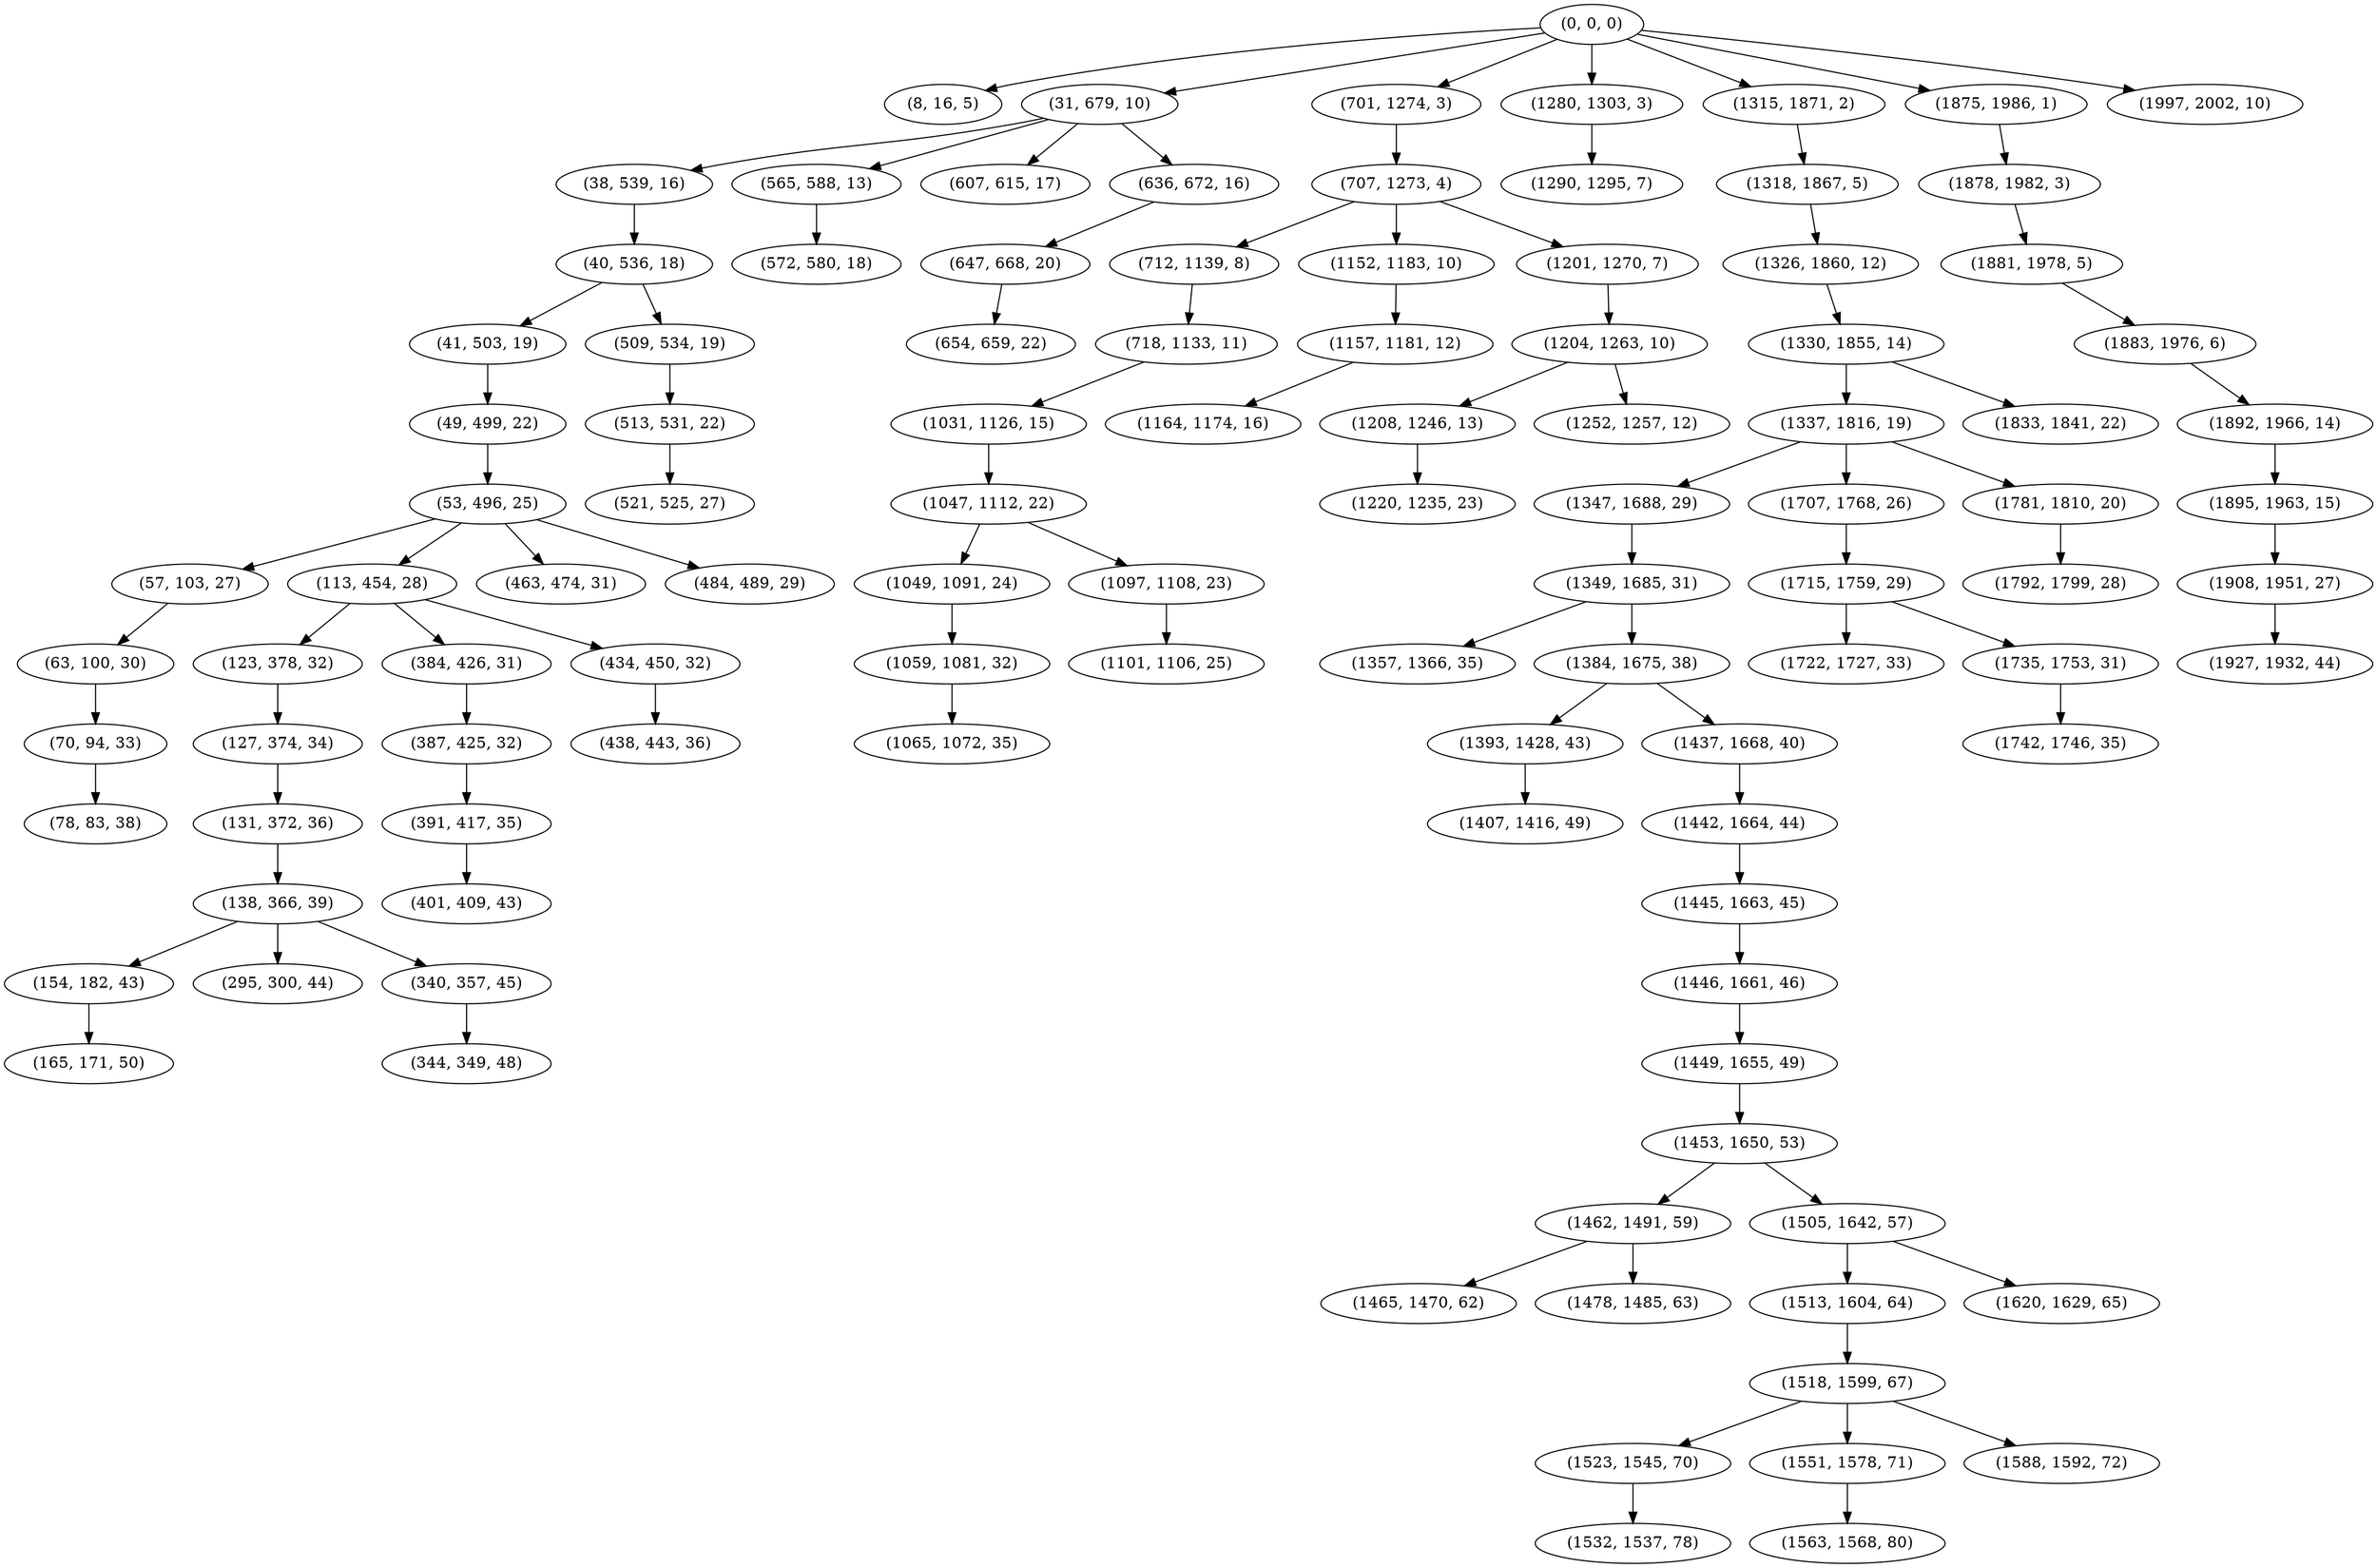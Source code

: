 digraph tree {
    "(0, 0, 0)";
    "(8, 16, 5)";
    "(31, 679, 10)";
    "(38, 539, 16)";
    "(40, 536, 18)";
    "(41, 503, 19)";
    "(49, 499, 22)";
    "(53, 496, 25)";
    "(57, 103, 27)";
    "(63, 100, 30)";
    "(70, 94, 33)";
    "(78, 83, 38)";
    "(113, 454, 28)";
    "(123, 378, 32)";
    "(127, 374, 34)";
    "(131, 372, 36)";
    "(138, 366, 39)";
    "(154, 182, 43)";
    "(165, 171, 50)";
    "(295, 300, 44)";
    "(340, 357, 45)";
    "(344, 349, 48)";
    "(384, 426, 31)";
    "(387, 425, 32)";
    "(391, 417, 35)";
    "(401, 409, 43)";
    "(434, 450, 32)";
    "(438, 443, 36)";
    "(463, 474, 31)";
    "(484, 489, 29)";
    "(509, 534, 19)";
    "(513, 531, 22)";
    "(521, 525, 27)";
    "(565, 588, 13)";
    "(572, 580, 18)";
    "(607, 615, 17)";
    "(636, 672, 16)";
    "(647, 668, 20)";
    "(654, 659, 22)";
    "(701, 1274, 3)";
    "(707, 1273, 4)";
    "(712, 1139, 8)";
    "(718, 1133, 11)";
    "(1031, 1126, 15)";
    "(1047, 1112, 22)";
    "(1049, 1091, 24)";
    "(1059, 1081, 32)";
    "(1065, 1072, 35)";
    "(1097, 1108, 23)";
    "(1101, 1106, 25)";
    "(1152, 1183, 10)";
    "(1157, 1181, 12)";
    "(1164, 1174, 16)";
    "(1201, 1270, 7)";
    "(1204, 1263, 10)";
    "(1208, 1246, 13)";
    "(1220, 1235, 23)";
    "(1252, 1257, 12)";
    "(1280, 1303, 3)";
    "(1290, 1295, 7)";
    "(1315, 1871, 2)";
    "(1318, 1867, 5)";
    "(1326, 1860, 12)";
    "(1330, 1855, 14)";
    "(1337, 1816, 19)";
    "(1347, 1688, 29)";
    "(1349, 1685, 31)";
    "(1357, 1366, 35)";
    "(1384, 1675, 38)";
    "(1393, 1428, 43)";
    "(1407, 1416, 49)";
    "(1437, 1668, 40)";
    "(1442, 1664, 44)";
    "(1445, 1663, 45)";
    "(1446, 1661, 46)";
    "(1449, 1655, 49)";
    "(1453, 1650, 53)";
    "(1462, 1491, 59)";
    "(1465, 1470, 62)";
    "(1478, 1485, 63)";
    "(1505, 1642, 57)";
    "(1513, 1604, 64)";
    "(1518, 1599, 67)";
    "(1523, 1545, 70)";
    "(1532, 1537, 78)";
    "(1551, 1578, 71)";
    "(1563, 1568, 80)";
    "(1588, 1592, 72)";
    "(1620, 1629, 65)";
    "(1707, 1768, 26)";
    "(1715, 1759, 29)";
    "(1722, 1727, 33)";
    "(1735, 1753, 31)";
    "(1742, 1746, 35)";
    "(1781, 1810, 20)";
    "(1792, 1799, 28)";
    "(1833, 1841, 22)";
    "(1875, 1986, 1)";
    "(1878, 1982, 3)";
    "(1881, 1978, 5)";
    "(1883, 1976, 6)";
    "(1892, 1966, 14)";
    "(1895, 1963, 15)";
    "(1908, 1951, 27)";
    "(1927, 1932, 44)";
    "(1997, 2002, 10)";
    "(0, 0, 0)" -> "(8, 16, 5)";
    "(0, 0, 0)" -> "(31, 679, 10)";
    "(0, 0, 0)" -> "(701, 1274, 3)";
    "(0, 0, 0)" -> "(1280, 1303, 3)";
    "(0, 0, 0)" -> "(1315, 1871, 2)";
    "(0, 0, 0)" -> "(1875, 1986, 1)";
    "(0, 0, 0)" -> "(1997, 2002, 10)";
    "(31, 679, 10)" -> "(38, 539, 16)";
    "(31, 679, 10)" -> "(565, 588, 13)";
    "(31, 679, 10)" -> "(607, 615, 17)";
    "(31, 679, 10)" -> "(636, 672, 16)";
    "(38, 539, 16)" -> "(40, 536, 18)";
    "(40, 536, 18)" -> "(41, 503, 19)";
    "(40, 536, 18)" -> "(509, 534, 19)";
    "(41, 503, 19)" -> "(49, 499, 22)";
    "(49, 499, 22)" -> "(53, 496, 25)";
    "(53, 496, 25)" -> "(57, 103, 27)";
    "(53, 496, 25)" -> "(113, 454, 28)";
    "(53, 496, 25)" -> "(463, 474, 31)";
    "(53, 496, 25)" -> "(484, 489, 29)";
    "(57, 103, 27)" -> "(63, 100, 30)";
    "(63, 100, 30)" -> "(70, 94, 33)";
    "(70, 94, 33)" -> "(78, 83, 38)";
    "(113, 454, 28)" -> "(123, 378, 32)";
    "(113, 454, 28)" -> "(384, 426, 31)";
    "(113, 454, 28)" -> "(434, 450, 32)";
    "(123, 378, 32)" -> "(127, 374, 34)";
    "(127, 374, 34)" -> "(131, 372, 36)";
    "(131, 372, 36)" -> "(138, 366, 39)";
    "(138, 366, 39)" -> "(154, 182, 43)";
    "(138, 366, 39)" -> "(295, 300, 44)";
    "(138, 366, 39)" -> "(340, 357, 45)";
    "(154, 182, 43)" -> "(165, 171, 50)";
    "(340, 357, 45)" -> "(344, 349, 48)";
    "(384, 426, 31)" -> "(387, 425, 32)";
    "(387, 425, 32)" -> "(391, 417, 35)";
    "(391, 417, 35)" -> "(401, 409, 43)";
    "(434, 450, 32)" -> "(438, 443, 36)";
    "(509, 534, 19)" -> "(513, 531, 22)";
    "(513, 531, 22)" -> "(521, 525, 27)";
    "(565, 588, 13)" -> "(572, 580, 18)";
    "(636, 672, 16)" -> "(647, 668, 20)";
    "(647, 668, 20)" -> "(654, 659, 22)";
    "(701, 1274, 3)" -> "(707, 1273, 4)";
    "(707, 1273, 4)" -> "(712, 1139, 8)";
    "(707, 1273, 4)" -> "(1152, 1183, 10)";
    "(707, 1273, 4)" -> "(1201, 1270, 7)";
    "(712, 1139, 8)" -> "(718, 1133, 11)";
    "(718, 1133, 11)" -> "(1031, 1126, 15)";
    "(1031, 1126, 15)" -> "(1047, 1112, 22)";
    "(1047, 1112, 22)" -> "(1049, 1091, 24)";
    "(1047, 1112, 22)" -> "(1097, 1108, 23)";
    "(1049, 1091, 24)" -> "(1059, 1081, 32)";
    "(1059, 1081, 32)" -> "(1065, 1072, 35)";
    "(1097, 1108, 23)" -> "(1101, 1106, 25)";
    "(1152, 1183, 10)" -> "(1157, 1181, 12)";
    "(1157, 1181, 12)" -> "(1164, 1174, 16)";
    "(1201, 1270, 7)" -> "(1204, 1263, 10)";
    "(1204, 1263, 10)" -> "(1208, 1246, 13)";
    "(1204, 1263, 10)" -> "(1252, 1257, 12)";
    "(1208, 1246, 13)" -> "(1220, 1235, 23)";
    "(1280, 1303, 3)" -> "(1290, 1295, 7)";
    "(1315, 1871, 2)" -> "(1318, 1867, 5)";
    "(1318, 1867, 5)" -> "(1326, 1860, 12)";
    "(1326, 1860, 12)" -> "(1330, 1855, 14)";
    "(1330, 1855, 14)" -> "(1337, 1816, 19)";
    "(1330, 1855, 14)" -> "(1833, 1841, 22)";
    "(1337, 1816, 19)" -> "(1347, 1688, 29)";
    "(1337, 1816, 19)" -> "(1707, 1768, 26)";
    "(1337, 1816, 19)" -> "(1781, 1810, 20)";
    "(1347, 1688, 29)" -> "(1349, 1685, 31)";
    "(1349, 1685, 31)" -> "(1357, 1366, 35)";
    "(1349, 1685, 31)" -> "(1384, 1675, 38)";
    "(1384, 1675, 38)" -> "(1393, 1428, 43)";
    "(1384, 1675, 38)" -> "(1437, 1668, 40)";
    "(1393, 1428, 43)" -> "(1407, 1416, 49)";
    "(1437, 1668, 40)" -> "(1442, 1664, 44)";
    "(1442, 1664, 44)" -> "(1445, 1663, 45)";
    "(1445, 1663, 45)" -> "(1446, 1661, 46)";
    "(1446, 1661, 46)" -> "(1449, 1655, 49)";
    "(1449, 1655, 49)" -> "(1453, 1650, 53)";
    "(1453, 1650, 53)" -> "(1462, 1491, 59)";
    "(1453, 1650, 53)" -> "(1505, 1642, 57)";
    "(1462, 1491, 59)" -> "(1465, 1470, 62)";
    "(1462, 1491, 59)" -> "(1478, 1485, 63)";
    "(1505, 1642, 57)" -> "(1513, 1604, 64)";
    "(1505, 1642, 57)" -> "(1620, 1629, 65)";
    "(1513, 1604, 64)" -> "(1518, 1599, 67)";
    "(1518, 1599, 67)" -> "(1523, 1545, 70)";
    "(1518, 1599, 67)" -> "(1551, 1578, 71)";
    "(1518, 1599, 67)" -> "(1588, 1592, 72)";
    "(1523, 1545, 70)" -> "(1532, 1537, 78)";
    "(1551, 1578, 71)" -> "(1563, 1568, 80)";
    "(1707, 1768, 26)" -> "(1715, 1759, 29)";
    "(1715, 1759, 29)" -> "(1722, 1727, 33)";
    "(1715, 1759, 29)" -> "(1735, 1753, 31)";
    "(1735, 1753, 31)" -> "(1742, 1746, 35)";
    "(1781, 1810, 20)" -> "(1792, 1799, 28)";
    "(1875, 1986, 1)" -> "(1878, 1982, 3)";
    "(1878, 1982, 3)" -> "(1881, 1978, 5)";
    "(1881, 1978, 5)" -> "(1883, 1976, 6)";
    "(1883, 1976, 6)" -> "(1892, 1966, 14)";
    "(1892, 1966, 14)" -> "(1895, 1963, 15)";
    "(1895, 1963, 15)" -> "(1908, 1951, 27)";
    "(1908, 1951, 27)" -> "(1927, 1932, 44)";
}
